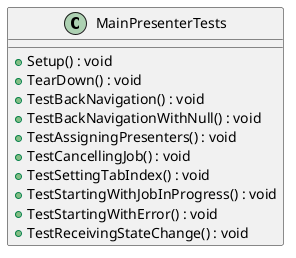 @startuml
class MainPresenterTests {
    + Setup() : void
    + TearDown() : void
    + TestBackNavigation() : void
    + TestBackNavigationWithNull() : void
    + TestAssigningPresenters() : void
    + TestCancellingJob() : void
    + TestSettingTabIndex() : void
    + TestStartingWithJobInProgress() : void
    + TestStartingWithError() : void
    + TestReceivingStateChange() : void
}
@enduml
